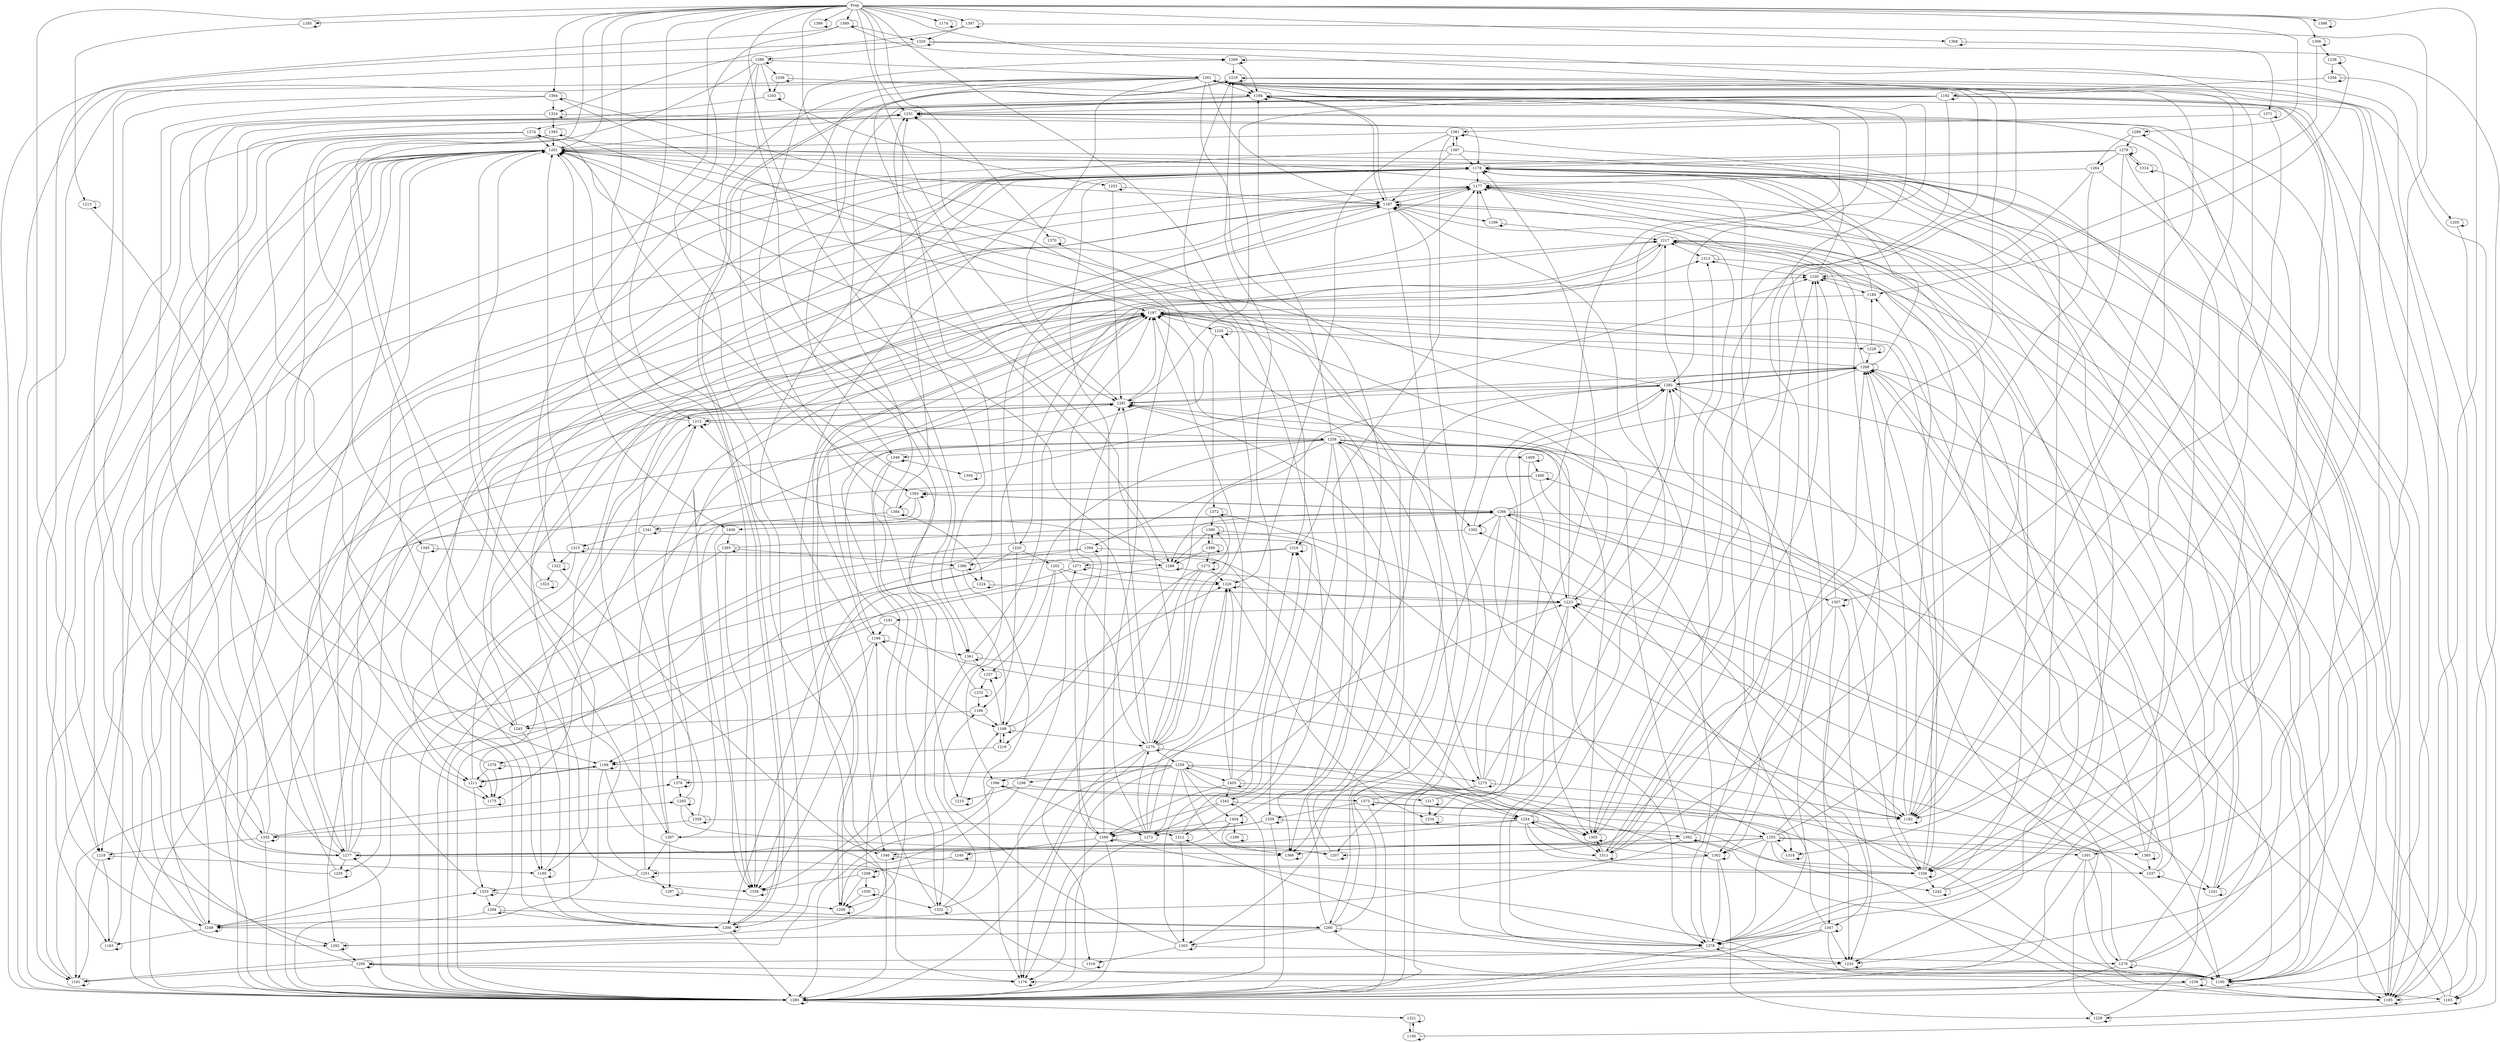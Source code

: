 // Induction Graph of ./tests/nusmvbrp
digraph{
  Prop -> 1269
  Prop -> 1361
  Prop -> 1316
  Prop -> 1370
  Prop -> 1289
  Prop -> 1292
  Prop -> 1307
  Prop -> 1198
  Prop -> 1368
  Prop -> 1231
  Prop -> 1399
  Prop -> 1285
  Prop -> 1281
  Prop -> 1280
  Prop -> 1212
  Prop -> 1306
  Prop -> 1369
  Prop -> 1174
  Prop -> 1364
  Prop -> 1201
  Prop -> 1356
  Prop -> 1397
  Prop -> 1398
  Prop -> 1340
  1269 -> 1219
  1269 -> 1194
  1269 -> 1269
  1361 -> 1313
  1361 -> 1237
  1361 -> 1361
  1361 -> 1356
  1361 -> 1229
  1316 -> 1316
  1316 -> 1235
  1316 -> 1271
  1370 -> 1370
  1370 -> 1372
  1289 -> 1241
  1289 -> 1264
  1289 -> 1289
  1289 -> 1279
  1292 -> 1295
  1292 -> 1292
  1307 -> 1230
  1307 -> 1201
  1307 -> 1251
  1307 -> 1281
  1307 -> 1297
  1198 -> 1226
  1198 -> 1270
  1198 -> 1237
  1198 -> 1198
  1198 -> 1216
  1368 -> 1368
  1368 -> 1371
  1231 -> 1274
  1231 -> 1231
  1231 -> 1185
  1399 -> 1399
  1285 -> 1213
  1285 -> 1285
  1281 -> 1223
  1281 -> 1268
  1281 -> 1197
  1281 -> 1249
  1281 -> 1281
  1281 -> 1212
  1280 -> 1221
  1280 -> 1280
  1212 -> 1175
  1212 -> 1258
  1212 -> 1201
  1212 -> 1281
  1212 -> 1212
  1306 -> 1306
  1306 -> 1230
  1306 -> 1238
  1369 -> 1322
  1369 -> 1311
  1369 -> 1249
  1369 -> 1369
  1369 -> 1320
  1174 -> 1174
  1364 -> 1364
  1364 -> 1277
  1364 -> 1324
  1364 -> 1335
  1364 -> 1197
  1364 -> 1312
  1201 -> 1218
  1201 -> 1201
  1201 -> 1191
  1201 -> 1178
  1201 -> 1231
  1201 -> 1280
  1356 -> 1356
  1397 -> 1233
  1397 -> 1397
  1397 -> 1324
  1397 -> 1320
  1398 -> 1398
  1340 -> 1336
  1340 -> 1340
  1340 -> 1201
  1340 -> 1292
  1219 -> 1219
  1219 -> 1194
  1219 -> 1185
  1219 -> 1200
  1194 -> 1301
  1194 -> 1277
  1194 -> 1302
  1194 -> 1194
  1194 -> 1231
  1194 -> 1282
  1194 -> 1187
  1313 -> 1233
  1313 -> 1230
  1313 -> 1313
  1237 -> 1237
  1237 -> 1232
  1229 -> 1229
  1229 -> 1268
  1235 -> 1197
  1235 -> 1235
  1235 -> 1201
  1271 -> 1199
  1271 -> 1197
  1271 -> 1271
  1271 -> 1226
  1372 -> 1390
  1372 -> 1273
  1372 -> 1372
  1372 -> 1182
  1241 -> 1241
  1241 -> 1178
  1241 -> 1177
  1264 -> 1305
  1264 -> 1311
  1264 -> 1190
  1264 -> 1177
  1279 -> 1218
  1279 -> 1314
  1279 -> 1178
  1279 -> 1264
  1279 -> 1311
  1279 -> 1279
  1279 -> 1280
  1295 -> 1201
  1295 -> 1191
  1295 -> 1239
  1295 -> 1176
  1295 -> 1295
  1295 -> 1280
  1230 -> 1184
  1230 -> 1230
  1230 -> 1274
  1251 -> 1251
  1251 -> 1178
  1251 -> 1197
  1251 -> 1333
  1251 -> 1297
  1297 -> 1209
  1297 -> 1297
  1226 -> 1226
  1226 -> 1223
  1226 -> 1234
  1270 -> 1226
  1270 -> 1270
  1270 -> 1201
  1270 -> 1219
  1270 -> 1176
  1270 -> 1318
  1270 -> 1259
  1270 -> 1281
  1270 -> 1280
  1270 -> 1212
  1216 -> 1199
  1216 -> 1198
  1371 -> 1381
  1371 -> 1182
  1371 -> 1371
  1274 -> 1245
  1274 -> 1191
  1274 -> 1201
  1274 -> 1218
  1185 -> 1185
  1185 -> 1269
  1185 -> 1178
  1213 -> 1199
  1213 -> 1213
  1223 -> 1234
  1223 -> 1278
  1223 -> 1223
  1223 -> 1225
  1223 -> 1181
  1223 -> 1197
  1268 -> 1217
  1268 -> 1178
  1268 -> 1268
  1268 -> 1197
  1268 -> 1190
  1268 -> 1280
  1268 -> 1282
  1197 -> 1209
  1197 -> 1211
  1197 -> 1197
  1197 -> 1225
  1249 -> 1333
  1249 -> 1177
  1249 -> 1178
  1249 -> 1249
  1249 -> 1183
  1221 -> 1195
  1221 -> 1221
  1175 -> 1175
  1258 -> 1305
  1258 -> 1366
  1258 -> 1258
  1258 -> 1409
  1258 -> 1396
  1258 -> 1336
  1258 -> 1316
  1258 -> 1394
  1258 -> 1404
  1258 -> 1194
  1258 -> 1275
  1258 -> 1376
  1258 -> 1190
  1258 -> 1349
  1258 -> 1280
  1258 -> 1362
  1238 -> 1184
  1238 -> 1238
  1238 -> 1204
  1322 -> 1322
  1322 -> 1340
  1322 -> 1323
  1311 -> 1305
  1311 -> 1230
  1311 -> 1311
  1320 -> 1185
  1320 -> 1182
  1320 -> 1286
  1320 -> 1280
  1320 -> 1320
  1277 -> 1201
  1277 -> 1277
  1277 -> 1217
  1277 -> 1178
  1277 -> 1190
  1277 -> 1235
  1277 -> 1280
  1277 -> 1282
  1324 -> 1183
  1324 -> 1383
  1324 -> 1324
  1324 -> 1178
  1335 -> 1218
  1335 -> 1265
  1335 -> 1178
  1335 -> 1335
  1335 -> 1376
  1335 -> 1280
  1335 -> 1231
  1312 -> 1316
  1312 -> 1303
  1312 -> 1312
  1312 -> 1233
  1218 -> 1218
  1218 -> 1191
  1218 -> 1180
  1218 -> 1183
  1191 -> 1191
  1191 -> 1177
  1178 -> 1185
  1178 -> 1177
  1178 -> 1178
  1178 -> 1180
  1178 -> 1280
  1233 -> 1233
  1336 -> 1336
  1336 -> 1223
  1336 -> 1268
  1336 -> 1242
  1336 -> 1197
  1200 -> 1219
  1200 -> 1178
  1200 -> 1280
  1200 -> 1187
  1200 -> 1200
  1301 -> 1185
  1301 -> 1276
  1301 -> 1176
  1301 -> 1281
  1301 -> 1231
  1302 -> 1278
  1302 -> 1316
  1302 -> 1251
  1302 -> 1302
  1302 -> 1229
  1282 -> 1185
  1282 -> 1223
  1282 -> 1176
  1282 -> 1268
  1282 -> 1197
  1282 -> 1281
  1187 -> 1189
  1187 -> 1303
  1187 -> 1201
  1187 -> 1278
  1187 -> 1277
  1187 -> 1194
  1187 -> 1280
  1187 -> 1187
  1232 -> 1274
  1232 -> 1186
  1232 -> 1232
  1199 -> 1199
  1199 -> 1211
  1199 -> 1176
  1199 -> 1280
  1390 -> 1270
  1390 -> 1339
  1390 -> 1389
  1390 -> 1390
  1390 -> 1288
  1273 -> 1226
  1273 -> 1270
  1273 -> 1216
  1273 -> 1273
  1273 -> 1319
  1182 -> 1184
  1182 -> 1268
  1182 -> 1182
  1177 -> 1182
  1177 -> 1187
  1177 -> 1177
  1305 -> 1305
  1305 -> 1230
  1305 -> 1311
  1190 -> 1190
  1190 -> 1177
  1190 -> 1193
  1314 -> 1185
  1314 -> 1314
  1314 -> 1279
  1239 -> 1185
  1239 -> 1239
  1239 -> 1177
  1239 -> 1178
  1239 -> 1280
  1176 -> 1176
  1184 -> 1197
  1184 -> 1178
  1333 -> 1333
  1333 -> 1260
  1333 -> 1201
  1333 -> 1294
  1209 -> 1209
  1209 -> 1197
  1234 -> 1234
  1318 -> 1318
  1259 -> 1272
  1259 -> 1298
  1259 -> 1305
  1259 -> 1366
  1259 -> 1396
  1259 -> 1404
  1259 -> 1275
  1259 -> 1376
  1259 -> 1259
  1259 -> 1190
  1259 -> 1280
  1259 -> 1405
  1381 -> 1226
  1381 -> 1201
  1381 -> 1387
  1381 -> 1336
  1381 -> 1381
  1381 -> 1343
  1245 -> 1178
  1245 -> 1177
  1245 -> 1180
  1278 -> 1201
  1278 -> 1278
  1278 -> 1233
  1278 -> 1217
  1278 -> 1178
  1278 -> 1190
  1278 -> 1280
  1278 -> 1282
  1225 -> 1228
  1225 -> 1196
  1225 -> 1225
  1181 -> 1245
  1181 -> 1197
  1181 -> 1196
  1181 -> 1182
  1217 -> 1313
  1217 -> 1182
  1217 -> 1220
  1217 -> 1217
  1217 -> 1180
  1217 -> 1190
  1211 -> 1175
  1211 -> 1199
  1211 -> 1211
  1211 -> 1333
  1211 -> 1212
  1183 -> 1183
  1183 -> 1201
  1195 -> 1219
  1195 -> 1195
  1195 -> 1221
  1366 -> 1366
  1409 -> 1400
  1409 -> 1409
  1409 -> 1278
  1396 -> 1272
  1396 -> 1396
  1396 -> 1191
  1396 -> 1373
  1396 -> 1280
  1394 -> 1394
  1394 -> 1254
  1394 -> 1290
  1394 -> 1386
  1394 -> 1280
  1404 -> 1207
  1404 -> 1277
  1404 -> 1404
  1404 -> 1290
  1404 -> 1299
  1275 -> 1207
  1275 -> 1217
  1275 -> 1178
  1275 -> 1275
  1275 -> 1190
  1275 -> 1280
  1275 -> 1282
  1376 -> 1265
  1376 -> 1376
  1349 -> 1209
  1349 -> 1332
  1349 -> 1304
  1349 -> 1349
  1362 -> 1233
  1362 -> 1282
  1362 -> 1362
  1362 -> 1280
  1204 -> 1192
  1204 -> 1204
  1204 -> 1205
  1323 -> 1201
  1323 -> 1323
  1286 -> 1261
  1286 -> 1361
  1286 -> 1210
  1286 -> 1356
  1286 -> 1203
  1286 -> 1286
  1286 -> 1280
  1286 -> 1206
  1383 -> 1201
  1383 -> 1383
  1383 -> 1260
  1383 -> 1211
  1383 -> 1345
  1265 -> 1359
  1265 -> 1366
  1265 -> 1177
  1265 -> 1265
  1303 -> 1186
  1303 -> 1276
  1303 -> 1303
  1303 -> 1316
  1303 -> 1319
  1180 -> 1200
  1180 -> 1180
  1180 -> 1177
  1242 -> 1242
  1242 -> 1178
  1242 -> 1177
  1276 -> 1276
  1276 -> 1201
  1276 -> 1217
  1276 -> 1178
  1276 -> 1190
  1276 -> 1280
  1276 -> 1282
  1189 -> 1189
  1189 -> 1217
  1189 -> 1177
  1186 -> 1245
  1186 -> 1198
  1339 -> 1272
  1339 -> 1255
  1339 -> 1290
  1339 -> 1339
  1339 -> 1280
  1389 -> 1390
  1389 -> 1288
  1389 -> 1273
  1389 -> 1389
  1288 -> 1288
  1288 -> 1191
  1288 -> 1201
  1288 -> 1241
  1319 -> 1319
  1193 -> 1229
  1193 -> 1230
  1193 -> 1187
  1193 -> 1193
  1260 -> 1303
  1260 -> 1201
  1260 -> 1278
  1260 -> 1292
  1260 -> 1260
  1260 -> 1190
  1260 -> 1281
  1260 -> 1187
  1294 -> 1217
  1294 -> 1294
  1294 -> 1260
  1294 -> 1249
  1294 -> 1200
  1272 -> 1270
  1272 -> 1226
  1272 -> 1219
  1272 -> 1176
  1272 -> 1231
  1298 -> 1209
  1298 -> 1210
  1298 -> 1271
  1298 -> 1317
  1405 -> 1226
  1405 -> 1290
  1405 -> 1268
  1405 -> 1242
  1405 -> 1197
  1405 -> 1405
  1405 -> 1343
  1387 -> 1336
  1387 -> 1178
  1387 -> 1381
  1387 -> 1187
  1387 -> 1200
  1343 -> 1272
  1343 -> 1254
  1343 -> 1290
  1343 -> 1280
  1343 -> 1343
  1228 -> 1228
  1228 -> 1268
  1228 -> 1184
  1196 -> 1361
  1196 -> 1198
  1196 -> 1356
  1196 -> 1197
  1196 -> 1199
  1196 -> 1196
  1220 -> 1202
  1220 -> 1186
  1220 -> 1187
  1220 -> 1200
  1400 -> 1185
  1400 -> 1182
  1400 -> 1393
  1400 -> 1400
  1400 -> 1280
  1373 -> 1185
  1373 -> 1182
  1373 -> 1177
  1373 -> 1373
  1373 -> 1339
  1373 -> 1280
  1254 -> 1305
  1254 -> 1336
  1254 -> 1307
  1254 -> 1277
  1254 -> 1392
  1254 -> 1254
  1254 -> 1302
  1254 -> 1311
  1254 -> 1187
  1290 -> 1207
  1290 -> 1176
  1290 -> 1178
  1290 -> 1290
  1290 -> 1190
  1290 -> 1281
  1290 -> 1280
  1290 -> 1240
  1386 -> 1224
  1386 -> 1176
  1386 -> 1386
  1386 -> 1379
  1386 -> 1231
  1207 -> 1207
  1207 -> 1197
  1299 -> 1299
  1332 -> 1197
  1332 -> 1223
  1332 -> 1217
  1332 -> 1332
  1304 -> 1230
  1304 -> 1304
  1192 -> 1192
  1192 -> 1278
  1192 -> 1277
  1192 -> 1302
  1192 -> 1231
  1192 -> 1318
  1192 -> 1281
  1192 -> 1193
  1192 -> 1349
  1192 -> 1332
  1205 -> 1193
  1205 -> 1205
  1261 -> 1305
  1261 -> 1261
  1261 -> 1357
  1261 -> 1366
  1261 -> 1182
  1261 -> 1278
  1261 -> 1187
  1261 -> 1336
  1261 -> 1393
  1261 -> 1347
  1261 -> 1292
  1261 -> 1194
  1261 -> 1190
  1261 -> 1281
  1261 -> 1280
  1261 -> 1288
  1261 -> 1406
  1210 -> 1210
  1210 -> 1198
  1203 -> 1253
  1203 -> 1175
  1203 -> 1203
  1206 -> 1206
  1206 -> 1194
  1206 -> 1203
  1345 -> 1288
  1345 -> 1345
  1345 -> 1292
  1359 -> 1359
  1359 -> 1197
  1359 -> 1312
  1359 -> 1335
  1255 -> 1301
  1255 -> 1366
  1255 -> 1278
  1255 -> 1187
  1255 -> 1277
  1255 -> 1255
  1255 -> 1302
  1255 -> 1231
  1255 -> 1385
  1255 -> 1318
  1255 -> 1337
  1317 -> 1234
  1317 -> 1313
  1317 -> 1317
  1202 -> 1226
  1202 -> 1237
  1202 -> 1198
  1202 -> 1270
  1393 -> 1393
  1393 -> 1356
  1393 -> 1266
  1393 -> 1280
  1393 -> 1384
  1392 -> 1201
  1392 -> 1336
  1392 -> 1392
  1392 -> 1268
  1392 -> 1190
  1392 -> 1249
  1392 -> 1340
  1240 -> 1208
  1240 -> 1240
  1224 -> 1224
  1224 -> 1223
  1224 -> 1356
  1379 -> 1175
  1379 -> 1211
  1379 -> 1201
  1379 -> 1254
  1379 -> 1379
  1357 -> 1230
  1357 -> 1357
  1357 -> 1233
  1357 -> 1207
  1357 -> 1347
  1347 -> 1278
  1347 -> 1233
  1347 -> 1347
  1347 -> 1295
  1347 -> 1190
  1347 -> 1280
  1347 -> 1282
  1406 -> 1395
  1406 -> 1356
  1253 -> 1253
  1253 -> 1187
  1253 -> 1281
  1385 -> 1223
  1385 -> 1268
  1385 -> 1385
  1385 -> 1197
  1385 -> 1337
  1337 -> 1223
  1337 -> 1268
  1337 -> 1197
  1337 -> 1241
  1337 -> 1337
  1266 -> 1305
  1266 -> 1357
  1266 -> 1366
  1266 -> 1182
  1266 -> 1278
  1266 -> 1336
  1266 -> 1393
  1266 -> 1194
  1266 -> 1266
  1266 -> 1190
  1266 -> 1280
  1266 -> 1288
  1266 -> 1362
  1266 -> 1406
  1384 -> 1269
  1384 -> 1224
  1384 -> 1341
  1384 -> 1231
  1384 -> 1384
  1208 -> 1356
  1208 -> 1209
  1208 -> 1208
  1208 -> 1196
  1208 -> 1350
  1395 -> 1356
  1395 -> 1266
  1395 -> 1386
  1395 -> 1280
  1395 -> 1395
  1341 -> 1175
  1341 -> 1341
  1341 -> 1255
  1341 -> 1315
  1341 -> 1212
  1350 -> 1209
  1350 -> 1350
  1350 -> 1332
  1315 -> 1201
  1315 -> 1315
  1315 -> 1322
  1315 -> 1311
  1315 -> 1249
}